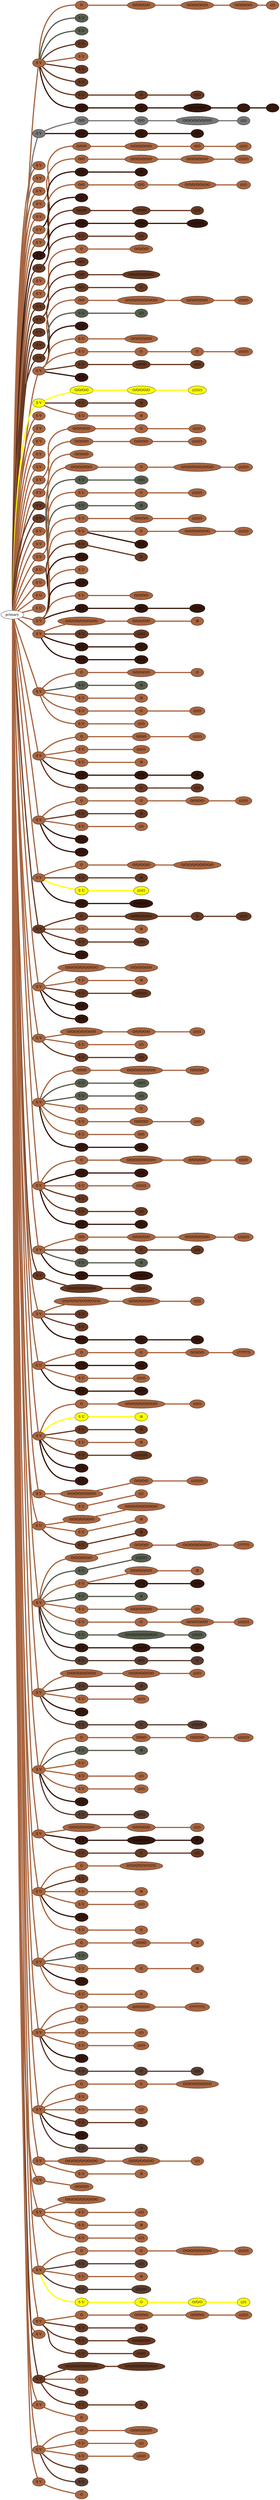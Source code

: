 graph {
 graph [rankdir=LR]
"primary" -- "1" [penwidth=5,color="#A86540"]
"1" [label="S V", style=filled, fillcolor="#A86540"]
"1" -- "1:0" [penwidth=5,color="#A86540"]
"1:0" [label="O", style=filled, fillcolor="#A86540"]
"1:0" -- "1:1" [penwidth=5,color="#A86540"]
"1:1" [label="O/O/O/O/O", style=filled, fillcolor="#A86540"]
"1:1" -- "1:2" [penwidth=5,color="#A86540"]
"1:2" [label="O/O/O/O/O/O", style=filled, fillcolor="#A86540"]
"1:2" -- "1:3" [penwidth=5,color="#A86540"]
"1:3" [label="O/O/O/O/O", style=filled, fillcolor="#A86540"]
"1:3" -- "1:4" [penwidth=5,color="#A86540"]
"1:4" [label="(//)", style=filled, fillcolor="#A86540"]
"1" -- "1s1" [penwidth=5,color="#575E4E"]
"1s1" [label="S U", style=filled, fillcolor="#575E4E"]
"1" -- "1s2" [penwidth=5,color="#575E4E"]
"1s2" [label="S U", style=filled, fillcolor="#575E4E"]
"1" -- "1s3" [penwidth=5,color="#673923"]
"1s3" [label="S U", style=filled, fillcolor="#673923"]
"1" -- "1s4" [penwidth=5,color="#A86540"]
"1s4" [label="S U", style=filled, fillcolor="#A86540"]
"1" -- "1s5" [penwidth=5,color="#673923"]
"1s5" [label="S U", style=filled, fillcolor="#673923"]
"1" -- "1s6" [penwidth=5,color="#673923"]
"1s6" [label="S U", style=filled, fillcolor="#673923"]
"1" -- "1s7" [penwidth=5,color="#673923"]
"1s7" [label="S U", style=filled, fillcolor="#673923"]
"1s7" -- "1s7:0" [penwidth=5,color="#673923"]
"1s7:0" [label="O", style=filled, fillcolor="#673923"]
"1s7:0" -- "1s7:1" [penwidth=5,color="#673923"]
"1s7:1" [label="(////)", style=filled, fillcolor="#673923"]
"1" -- "1s8" [penwidth=5,color="#35170C"]
"1s8" [label="S U", style=filled, fillcolor="#35170C"]
"1s8" -- "1s8:0" [penwidth=5,color="#35170C"]
"1s8:0" [label="O", style=filled, fillcolor="#35170C"]
"1s8:0" -- "1s8:1" [penwidth=5,color="#35170C"]
"1s8:1" [label="O/O/O/O/O", style=filled, fillcolor="#35170C"]
"1s8:1" -- "1s8:2" [penwidth=5,color="#35170C"]
"1s8:2" [label="", style=filled, fillcolor="#35170C"]
"1s8:2" -- "1s8:3" [penwidth=5,color="#35170C"]
"1s8:3" [label="", style=filled, fillcolor="#35170C"]
"primary" -- "2" [penwidth=5,color="#777777"]
"2" [label="S V", style=filled, fillcolor="#777777"]
"2" -- "2:0" [penwidth=5,color="#777777"]
"2:0" [label="O/O", style=filled, fillcolor="#777777"]
"2:0" -- "2:1" [penwidth=5,color="#777777"]
"2:1" [label="O/O", style=filled, fillcolor="#777777"]
"2:1" -- "2:2" [penwidth=5,color="#777777"]
"2:2" [label="O/O/O/O/O/O/O/O", style=filled, fillcolor="#777777"]
"2:2" -- "2:3" [penwidth=5,color="#777777"]
"2:3" [label="(///)", style=filled, fillcolor="#777777"]
"2" -- "2s1" [penwidth=5,color="#35170C"]
"2s1" [label="S U", style=filled, fillcolor="#35170C"]
"2s1" -- "2s1:0" [penwidth=5,color="#35170C"]
"2s1:0" [label="O", style=filled, fillcolor="#35170C"]
"2s1:0" -- "2s1:1" [penwidth=5,color="#35170C"]
"2s1:1" [label="(//)", style=filled, fillcolor="#35170C"]
"primary" -- "3" [penwidth=5,color="#A86540"]
"3" [label="S V", style=filled, fillcolor="#A86540"]
"primary" -- "4" [penwidth=5,color="#A86540"]
"4" [label="S V", style=filled, fillcolor="#A86540"]
"primary" -- "5" [penwidth=5,color="#A86540"]
"5" [label="S V", style=filled, fillcolor="#A86540"]
"primary" -- "6" [penwidth=5,color="#A86540"]
"6" [label="S V", style=filled, fillcolor="#A86540"]
"6" -- "6:0" [penwidth=5,color="#A86540"]
"6:0" [label="O/O/O", style=filled, fillcolor="#A86540"]
"6:0" -- "6:1" [penwidth=5,color="#A86540"]
"6:1" [label="O/O/O/O/O/O", style=filled, fillcolor="#A86540"]
"6:1" -- "6:2" [penwidth=5,color="#A86540"]
"6:2" [label="O/O", style=filled, fillcolor="#A86540"]
"6:2" -- "6:3" [penwidth=5,color="#A86540"]
"6:3" [label="(/////)", style=filled, fillcolor="#A86540"]
"primary" -- "7" [penwidth=5,color="#A86540"]
"7" [label="S V", style=filled, fillcolor="#A86540"]
"primary" -- "8" [penwidth=5,color="#A86540"]
"8" [label="S V", style=filled, fillcolor="#A86540"]
"8" -- "8:0" [penwidth=5,color="#A86540"]
"8:0" [label="O/O", style=filled, fillcolor="#A86540"]
"8:0" -- "8:1" [penwidth=5,color="#A86540"]
"8:1" [label="O/O/O/O/O/O", style=filled, fillcolor="#A86540"]
"8:1" -- "8:2" [penwidth=5,color="#A86540"]
"8:2" [label="O/O/O/O/O/O", style=filled, fillcolor="#A86540"]
"8:2" -- "8:3" [penwidth=5,color="#A86540"]
"8:3" [label="(///////)", style=filled, fillcolor="#A86540"]
"8" -- "8s1" [penwidth=5,color="#35170C"]
"8s1" [label="S U", style=filled, fillcolor="#35170C"]
"8s1" -- "8s1:0" [penwidth=5,color="#35170C"]
"8s1:0" [label="O", style=filled, fillcolor="#35170C"]
"primary" -- "9" [penwidth=5,color="#A86540"]
"9" [label="S V", style=filled, fillcolor="#A86540"]
"9" -- "9:0" [penwidth=5,color="#A86540"]
"9:0" [label="O/O", style=filled, fillcolor="#A86540"]
"9:0" -- "9:1" [penwidth=5,color="#A86540"]
"9:1" [label="O/O", style=filled, fillcolor="#A86540"]
"9:1" -- "9:2" [penwidth=5,color="#A86540"]
"9:2" [label="O/O/O/O/O/O/O", style=filled, fillcolor="#A86540"]
"9:2" -- "9:3" [penwidth=5,color="#A86540"]
"9:3" [label="(////)", style=filled, fillcolor="#A86540"]
"primary" -- "10" [penwidth=5,color="#35170C"]
"10" [label="S V", style=filled, fillcolor="#35170C"]
"10" -- "10:0" [penwidth=5,color="#35170C"]
"10:0" [label="O", style=filled, fillcolor="#35170C"]
"primary" -- "11" [penwidth=5,color="#673923"]
"11" [label="S V", style=filled, fillcolor="#673923"]
"11" -- "11:0" [penwidth=5,color="#673923"]
"11:0" [label="O/O/O", style=filled, fillcolor="#673923"]
"11:0" -- "11:1" [penwidth=5,color="#673923"]
"11:1" [label="O/O/O", style=filled, fillcolor="#673923"]
"11:1" -- "11:2" [penwidth=5,color="#673923"]
"11:2" [label="(///)", style=filled, fillcolor="#673923"]
"11" -- "11s1" [penwidth=5,color="#35170C"]
"11s1" [label="S U", style=filled, fillcolor="#35170C"]
"11s1" -- "11s1:0" [penwidth=5,color="#35170C"]
"11s1:0" [label="O/O", style=filled, fillcolor="#35170C"]
"11s1:0" -- "11s1:1" [penwidth=5,color="#35170C"]
"11s1:1" [label="(/////////)", style=filled, fillcolor="#35170C"]
"11" -- "11s2" [penwidth=5,color="#673923"]
"11s2" [label="S U", style=filled, fillcolor="#673923"]
"11s2" -- "11s2:0" [penwidth=5,color="#673923"]
"11s2:0" [label="(//)", style=filled, fillcolor="#673923"]
"primary" -- "12" [penwidth=5,color="#A86540"]
"12" [label="S V", style=filled, fillcolor="#A86540"]
"primary" -- "13" [penwidth=5,color="#A86540"]
"13" [label="S V", style=filled, fillcolor="#A86540"]
"13" -- "13:0" [penwidth=5,color="#A86540"]
"13:0" [label="O", style=filled, fillcolor="#A86540"]
"13:0" -- "13:1" [penwidth=5,color="#A86540"]
"13:1" [label="O/O/O/O", style=filled, fillcolor="#A86540"]
"primary" -- "14" [penwidth=5,color="#673923"]
"14" [label="S V", style=filled, fillcolor="#673923"]
"14" -- "14:0" [penwidth=5,color="#673923"]
"14:0" [label="O/O", style=filled, fillcolor="#673923"]
"primary" -- "15" [penwidth=5,color="#673923"]
"15" [label="S V", style=filled, fillcolor="#673923"]
"15" -- "15:0" [penwidth=5,color="#673923"]
"15:0" [label="O/O", style=filled, fillcolor="#673923"]
"15:0" -- "15:1" [penwidth=5,color="#673923"]
"15:1" [label="O/O/O/O/O/O/O", style=filled, fillcolor="#673923"]
"primary" -- "16" [penwidth=5,color="#673923"]
"16" [label="S V", style=filled, fillcolor="#673923"]
"primary" -- "17" [penwidth=5,color="#673923"]
"17" [label="S V", style=filled, fillcolor="#673923"]
"primary" -- "18" [penwidth=5,color="#673923"]
"18" [label="S V", style=filled, fillcolor="#673923"]
"18" -- "18:0" [penwidth=5,color="#673923"]
"18:0" [label="O/O", style=filled, fillcolor="#673923"]
"18:0" -- "18:1" [penwidth=5,color="#673923"]
"18:1" [label="O", style=filled, fillcolor="#673923"]
"primary" -- "19" [penwidth=5,color="#A86540"]
"19" [label="S V", style=filled, fillcolor="#A86540"]
"19" -- "19:0" [penwidth=5,color="#A86540"]
"19:0" [label="O/O", style=filled, fillcolor="#A86540"]
"19:0" -- "19:1" [penwidth=5,color="#A86540"]
"19:1" [label="O/O/O/O/O/O/O/O/O", style=filled, fillcolor="#A86540"]
"19:1" -- "19:2" [penwidth=5,color="#A86540"]
"19:2" [label="O/O/O/O/O/O", style=filled, fillcolor="#A86540"]
"19:2" -- "19:3" [penwidth=5,color="#A86540"]
"19:3" [label="(///////)", style=filled, fillcolor="#A86540"]
"19" -- "19s1" [penwidth=5,color="#575E4E"]
"19s1" [label="S U", style=filled, fillcolor="#575E4E"]
"19s1" -- "19s1:0" [penwidth=5,color="#575E4E"]
"19s1:0" [label="(//)", style=filled, fillcolor="#575E4E"]
"19" -- "19s2" [penwidth=5,color="#35170C"]
"19s2" [label="S U", style=filled, fillcolor="#35170C"]
"19" -- "19s3" [penwidth=5,color="#A86540"]
"19s3" [label="S U", style=filled, fillcolor="#A86540"]
"19s3" -- "19s3:0" [penwidth=5,color="#A86540"]
"19s3:0" [label="O/O/O/O/O/O", style=filled, fillcolor="#A86540"]
"19" -- "19s4" [penwidth=5,color="#A86540"]
"19s4" [label="S U", style=filled, fillcolor="#A86540"]
"19s4" -- "19s4:0" [penwidth=5,color="#A86540"]
"19s4:0" [label="O", style=filled, fillcolor="#A86540"]
"19s4:0" -- "19s4:1" [penwidth=5,color="#A86540"]
"19s4:1" [label="O", style=filled, fillcolor="#A86540"]
"19s4:1" -- "19s4:2" [penwidth=5,color="#A86540"]
"19s4:2" [label="(///////)", style=filled, fillcolor="#A86540"]
"19" -- "19s5" [penwidth=5,color="#673923"]
"19s5" [label="S U", style=filled, fillcolor="#673923"]
"19s5" -- "19s5:0" [penwidth=5,color="#673923"]
"19s5:0" [label="O/O/O", style=filled, fillcolor="#673923"]
"19s5:0" -- "19s5:1" [penwidth=5,color="#673923"]
"19s5:1" [label="(////)", style=filled, fillcolor="#673923"]
"19" -- "19s6" [penwidth=5,color="#35170C"]
"19s6" [label="S U", style=filled, fillcolor="#35170C"]
"primary" -- "20" [penwidth=5,color=yellow]
"20" [label="S V", style=filled, fillcolor=yellow]
"20" -- "20:0" [penwidth=5,color=yellow]
"20:0" [label="O/O/O/O", style=filled, fillcolor=yellow]
"20:0" -- "20:1" [penwidth=5,color=yellow]
"20:1" [label="O/O/O/O/O", style=filled, fillcolor=yellow]
"20:1" -- "20:2" [penwidth=5,color=yellow]
"20:2" [label="(///////)", style=filled, fillcolor=yellow]
"20" -- "20s1" [penwidth=5,color="#673923"]
"20s1" [label="S U", style=filled, fillcolor="#673923"]
"20s1" -- "20s1:0" [penwidth=5,color="#673923"]
"20s1:0" [label="\\8", style=filled, fillcolor="#673923"]
"20" -- "20s2" [penwidth=5,color="#A86540"]
"20s2" [label="S U", style=filled, fillcolor="#A86540"]
"20s2" -- "20s2:0" [penwidth=5,color="#A86540"]
"20s2:0" [label="\\8", style=filled, fillcolor="#A86540"]
"primary" -- "21" [penwidth=5,color="#A86540"]
"21" [label="S V", style=filled, fillcolor="#A86540"]
"primary" -- "22" [penwidth=5,color="#A86540"]
"22" [label="S V", style=filled, fillcolor="#A86540"]
"primary" -- "23" [penwidth=5,color="#A86540"]
"23" [label="S V", style=filled, fillcolor="#A86540"]
"primary" -- "24" [penwidth=5,color="#A86540"]
"24" [label="S V", style=filled, fillcolor="#A86540"]
"primary" -- "25" [penwidth=5,color="#A86540"]
"25" [label="S V", style=filled, fillcolor="#A86540"]
"primary" -- "26" [penwidth=5,color="#A86540"]
"26" [label="S V", style=filled, fillcolor="#A86540"]
"26" -- "26:0" [penwidth=5,color="#A86540"]
"26:0" [label="O/O/O/O/O", style=filled, fillcolor="#A86540"]
"26:0" -- "26:1" [penwidth=5,color="#A86540"]
"26:1" [label="O", style=filled, fillcolor="#A86540"]
"26:1" -- "26:2" [penwidth=5,color="#A86540"]
"26:2" [label="(//////)", style=filled, fillcolor="#A86540"]
"primary" -- "27" [penwidth=5,color="#A86540"]
"27" [label="S V", style=filled, fillcolor="#A86540"]
"27" -- "27:0" [penwidth=5,color="#A86540"]
"27:0" [label="O/O/O/O", style=filled, fillcolor="#A86540"]
"27:0" -- "27:1" [penwidth=5,color="#A86540"]
"27:1" [label="O/O/O/O", style=filled, fillcolor="#A86540"]
"27:1" -- "27:2" [penwidth=5,color="#A86540"]
"27:2" [label="(///////)", style=filled, fillcolor="#A86540"]
"primary" -- "28" [penwidth=5,color="#673923"]
"28" [label="S V", style=filled, fillcolor="#673923"]
"primary" -- "29" [penwidth=5,color="#673923"]
"29" [label="S V", style=filled, fillcolor="#673923"]
"primary" -- "30" [penwidth=5,color="#A86540"]
"30" [label="S V", style=filled, fillcolor="#A86540"]
"primary" -- "31" [penwidth=5,color="#A86540"]
"31" [label="S V", style=filled, fillcolor="#A86540"]
"primary" -- "32" [penwidth=5,color="#A86540"]
"32" [label="S V", style=filled, fillcolor="#A86540"]
"32" -- "32:0" [penwidth=5,color="#A86540"]
"32:0" [label="O/O/O/O", style=filled, fillcolor="#A86540"]
"primary" -- "33" [penwidth=5,color="#A86540"]
"33" [label="S U", style=filled, fillcolor="#A86540"]
"primary" -- "34" [penwidth=5,color="#A86540"]
"34" [label="S U", style=filled, fillcolor="#A86540"]
"primary" -- "35" [penwidth=5,color="#A86540"]
"35" [label="S U", style=filled, fillcolor="#A86540"]
"primary" -- "36" [penwidth=5,color="#A86540"]
"36" [label="S U", style=filled, fillcolor="#A86540"]
"primary" -- "37" [penwidth=5,color="#A86540"]
"37" [label="S V", style=filled, fillcolor="#A86540"]
"37" -- "37:0" [penwidth=5,color="#A86540"]
"37:0" [label="O/O/O/O/O/O", style=filled, fillcolor="#A86540"]
"37:0" -- "37:1" [penwidth=5,color="#A86540"]
"37:1" [label="O", style=filled, fillcolor="#A86540"]
"37:1" -- "37:2" [penwidth=5,color="#A86540"]
"37:2" [label="O/O/O/O/O/O/O/O/O", style=filled, fillcolor="#A86540"]
"37:2" -- "37:3" [penwidth=5,color="#A86540"]
"37:3" [label="(///////)", style=filled, fillcolor="#A86540"]
"37" -- "37s1" [penwidth=5,color="#575E4E"]
"37s1" [label="S U", style=filled, fillcolor="#575E4E"]
"37s1" -- "37s1:0" [penwidth=5,color="#575E4E"]
"37s1:0" [label="(////)", style=filled, fillcolor="#575E4E"]
"37" -- "37s2" [penwidth=5,color="#A86540"]
"37s2" [label="S U", style=filled, fillcolor="#A86540"]
"37s2" -- "37s2:0" [penwidth=5,color="#A86540"]
"37s2:0" [label="O", style=filled, fillcolor="#A86540"]
"37s2:0" -- "37s2:1" [penwidth=5,color="#A86540"]
"37s2:1" [label="(///////)", style=filled, fillcolor="#A86540"]
"37" -- "37s3" [penwidth=5,color="#575E4E"]
"37s3" [label="S U", style=filled, fillcolor="#575E4E"]
"37s3" -- "37s3:0" [penwidth=5,color="#575E4E"]
"37s3:0" [label="\\8", style=filled, fillcolor="#575E4E"]
"37" -- "37s4" [penwidth=5,color="#A86540"]
"37s4" [label="S U", style=filled, fillcolor="#A86540"]
"37s4" -- "37s4:0" [penwidth=5,color="#A86540"]
"37s4:0" [label="O/O/O/O", style=filled, fillcolor="#A86540"]
"37s4:0" -- "37s4:1" [penwidth=5,color="#A86540"]
"37s4:1" [label="(///////)", style=filled, fillcolor="#A86540"]
"37" -- "37s5" [penwidth=5,color="#A86540"]
"37s5" [label="S U", style=filled, fillcolor="#A86540"]
"37s5" -- "37s5:0" [penwidth=5,color="#A86540"]
"37s5:0" [label="O", style=filled, fillcolor="#A86540"]
"37s5:0" -- "37s5:1" [penwidth=5,color="#A86540"]
"37s5:1" [label="O/O/O/O/O/O/O", style=filled, fillcolor="#A86540"]
"37s5:1" -- "37s5:2" [penwidth=5,color="#A86540"]
"37s5:2" [label="(///////)", style=filled, fillcolor="#A86540"]
"37s5" -- "37s5s1" [penwidth=5,color="#35170C"]
"37s5s1" [label="S U", style=filled, fillcolor="#35170C"]
"37" -- "37s6" [penwidth=5,color="#673923"]
"37s6" [label="S U", style=filled, fillcolor="#673923"]
"37s6" -- "37s6:0" [penwidth=5,color="#673923"]
"37s6:0" [label="O", style=filled, fillcolor="#673923"]
"37" -- "37s7" [penwidth=5,color="#35170C"]
"37s7" [label="S U", style=filled, fillcolor="#35170C"]
"37" -- "37s8" [penwidth=5,color="#A86540"]
"37s8" [label="S U", style=filled, fillcolor="#A86540"]
"37" -- "37s9" [penwidth=5,color="#35170C"]
"37s9" [label="S U", style=filled, fillcolor="#35170C"]
"37" -- "37s10" [penwidth=5,color="#A86540"]
"37s10" [label="S U", style=filled, fillcolor="#A86540"]
"37s10" -- "37s10:0" [penwidth=5,color="#A86540"]
"37s10:0" [label="O/O/O/O", style=filled, fillcolor="#A86540"]
"37" -- "37s11" [penwidth=5,color="#35170C"]
"37s11" [label="S U", style=filled, fillcolor="#35170C"]
"37s11" -- "37s11:0" [penwidth=5,color="#35170C"]
"37s11:0" [label="O/O", style=filled, fillcolor="#35170C"]
"37s11:0" -- "37s11:1" [penwidth=5,color="#35170C"]
"37s11:1" [label="(/////)", style=filled, fillcolor="#35170C"]
"primary" -- "38" [penwidth=5,color="#A86540"]
"38" [label="S V", style=filled, fillcolor="#A86540"]
"38" -- "38:0" [penwidth=5,color="#A86540"]
"38:0" [label="O/O/O/O/O/O/O/O/O", style=filled, fillcolor="#A86540"]
"38:0" -- "38:1" [penwidth=5,color="#A86540"]
"38:1" [label="O/O/O/O/O", style=filled, fillcolor="#A86540"]
"38:1" -- "38:2" [penwidth=5,color="#A86540"]
"38:2" [label="\\8", style=filled, fillcolor="#A86540"]
"38" -- "38s1" [penwidth=5,color="#673923"]
"38s1" [label="S U", style=filled, fillcolor="#673923"]
"38s1" -- "38s1:0" [penwidth=5,color="#673923"]
"38s1:0" [label="(/////)", style=filled, fillcolor="#673923"]
"38" -- "38s2" [penwidth=5,color="#35170C"]
"38s2" [label="S U", style=filled, fillcolor="#35170C"]
"38s2" -- "38s2:0" [penwidth=5,color="#35170C"]
"38s2:0" [label="O", style=filled, fillcolor="#35170C"]
"38" -- "38s3" [penwidth=5,color="#35170C"]
"38s3" [label="S U", style=filled, fillcolor="#35170C"]
"38s3" -- "38s3:0" [penwidth=5,color="#35170C"]
"38s3:0" [label="O/O", style=filled, fillcolor="#35170C"]
"primary" -- "39" [penwidth=5,color="#A86540"]
"39" [label="S V", style=filled, fillcolor="#A86540"]
"39" -- "39:0" [penwidth=5,color="#A86540"]
"39:0" [label="O", style=filled, fillcolor="#A86540"]
"39:0" -- "39:1" [penwidth=5,color="#A86540"]
"39:1" [label="O/O/O/O/O", style=filled, fillcolor="#A86540"]
"39:1" -- "39:2" [penwidth=5,color="#A86540"]
"39:2" [label="O", style=filled, fillcolor="#A86540"]
"39" -- "39s1" [penwidth=5,color="#575E4E"]
"39s1" [label="S U", style=filled, fillcolor="#575E4E"]
"39s1" -- "39s1:0" [penwidth=5,color="#575E4E"]
"39s1:0" [label="\\8", style=filled, fillcolor="#575E4E"]
"39" -- "39s2" [penwidth=5,color="#A86540"]
"39s2" [label="S U", style=filled, fillcolor="#A86540"]
"39s2" -- "39s2:0" [penwidth=5,color="#A86540"]
"39s2:0" [label="\\8", style=filled, fillcolor="#A86540"]
"39" -- "39s3" [penwidth=5,color="#A86540"]
"39s3" [label="S U", style=filled, fillcolor="#A86540"]
"39s3" -- "39s3:0" [penwidth=5,color="#A86540"]
"39s3:0" [label="O", style=filled, fillcolor="#A86540"]
"39s3:0" -- "39s3:1" [penwidth=5,color="#A86540"]
"39s3:1" [label="(/////)", style=filled, fillcolor="#A86540"]
"39" -- "39s4" [penwidth=5,color="#A86540"]
"39s4" [label="S U", style=filled, fillcolor="#A86540"]
"39s4" -- "39s4:0" [penwidth=5,color="#A86540"]
"39s4:0" [label="(////)", style=filled, fillcolor="#A86540"]
"primary" -- "40" [penwidth=5,color="#A86540"]
"40" [label="S V", style=filled, fillcolor="#A86540"]
"40" -- "40:0" [penwidth=5,color="#A86540"]
"40:0" [label="O", style=filled, fillcolor="#A86540"]
"40:0" -- "40:1" [penwidth=5,color="#A86540"]
"40:1" [label="O/O/O", style=filled, fillcolor="#A86540"]
"40:1" -- "40:2" [penwidth=5,color="#A86540"]
"40:2" [label="(//////)", style=filled, fillcolor="#A86540"]
"40" -- "40s1" [penwidth=5,color="#A86540"]
"40s1" [label="S U", style=filled, fillcolor="#A86540"]
"40s1" -- "40s1:0" [penwidth=5,color="#A86540"]
"40s1:0" [label="(//////)", style=filled, fillcolor="#A86540"]
"40" -- "40s2" [penwidth=5,color="#A86540"]
"40s2" [label="S U", style=filled, fillcolor="#A86540"]
"40s2" -- "40s2:0" [penwidth=5,color="#A86540"]
"40s2:0" [label="\\8", style=filled, fillcolor="#A86540"]
"40" -- "40s3" [penwidth=5,color="#35170C"]
"40s3" [label="S U", style=filled, fillcolor="#35170C"]
"40s3" -- "40s3:0" [penwidth=5,color="#35170C"]
"40s3:0" [label="O/O", style=filled, fillcolor="#35170C"]
"40s3:0" -- "40s3:1" [penwidth=5,color="#35170C"]
"40s3:1" [label="\\8", style=filled, fillcolor="#35170C"]
"40" -- "40s4" [penwidth=5,color="#673923"]
"40s4" [label="S U", style=filled, fillcolor="#673923"]
"40s4" -- "40s4:0" [penwidth=5,color="#673923"]
"40s4:0" [label="O", style=filled, fillcolor="#673923"]
"40s4:0" -- "40s4:1" [penwidth=5,color="#673923"]
"40s4:1" [label="(///)", style=filled, fillcolor="#673923"]
"primary" -- "41" [penwidth=5,color="#A86540"]
"41" [label="S V", style=filled, fillcolor="#A86540"]
"41" -- "41:0" [penwidth=5,color="#A86540"]
"41:0" [label="O", style=filled, fillcolor="#A86540"]
"41:0" -- "41:1" [penwidth=5,color="#A86540"]
"41:1" [label="O", style=filled, fillcolor="#A86540"]
"41:1" -- "41:2" [penwidth=5,color="#A86540"]
"41:2" [label="O/O/O/O", style=filled, fillcolor="#A86540"]
"41:2" -- "41:3" [penwidth=5,color="#A86540"]
"41:3" [label="(//////)", style=filled, fillcolor="#A86540"]
"41" -- "41s1" [penwidth=5,color="#673923"]
"41s1" [label="S U", style=filled, fillcolor="#673923"]
"41s1" -- "41s1:0" [penwidth=5,color="#673923"]
"41s1:0" [label="\\8", style=filled, fillcolor="#673923"]
"41" -- "41s2" [penwidth=5,color="#A86540"]
"41s2" [label="S U", style=filled, fillcolor="#A86540"]
"41s2" -- "41s2:0" [penwidth=5,color="#A86540"]
"41s2:0" [label="(//)", style=filled, fillcolor="#A86540"]
"41" -- "41s3" [penwidth=5,color="#35170C"]
"41s3" [label="S U", style=filled, fillcolor="#35170C"]
"41" -- "41s4" [penwidth=5,color="#35170C"]
"41s4" [label="S U", style=filled, fillcolor="#35170C"]
"primary" -- "42" [penwidth=5,color="#A86540"]
"42" [label="S V", style=filled, fillcolor="#A86540"]
"42" -- "42:0" [penwidth=5,color="#A86540"]
"42:0" [label="O", style=filled, fillcolor="#A86540"]
"42:0" -- "42:1" [penwidth=5,color="#A86540"]
"42:1" [label="O/O/O/O/O", style=filled, fillcolor="#A86540"]
"42:1" -- "42:2" [penwidth=5,color="#A86540"]
"42:2" [label="O/O/O/O/O/O/O/O/O", style=filled, fillcolor="#A86540"]
"42" -- "42s1" [penwidth=5,color="#673923"]
"42s1" [label="S U", style=filled, fillcolor="#673923"]
"42s1" -- "42s1:0" [penwidth=5,color="#673923"]
"42s1:0" [label="\\8", style=filled, fillcolor="#673923"]
"42" -- "42s2" [penwidth=5,color=yellow]
"42s2" [label="S U", style=filled, fillcolor=yellow]
"42s2" -- "42s2:0" [penwidth=5,color=yellow]
"42s2:0" [label="(/////)", style=filled, fillcolor=yellow]
"42" -- "42s3" [penwidth=5,color="#35170C"]
"42s3" [label="S U", style=filled, fillcolor="#35170C"]
"42s3" -- "42s3:0" [penwidth=5,color="#35170C"]
"42s3:0" [label="O/O/O/O", style=filled, fillcolor="#35170C"]
"primary" -- "43" [penwidth=5,color="#673923"]
"43" [label="S V", style=filled, fillcolor="#673923"]
"43" -- "43:0" [penwidth=5,color="#673923"]
"43:0" [label="O", style=filled, fillcolor="#673923"]
"43:0" -- "43:1" [penwidth=5,color="#673923"]
"43:1" [label="O/O/O/O/O/O", style=filled, fillcolor="#673923"]
"43:1" -- "43:2" [penwidth=5,color="#673923"]
"43:2" [label="O", style=filled, fillcolor="#673923"]
"43:2" -- "43:3" [penwidth=5,color="#673923"]
"43:3" [label="(/////)", style=filled, fillcolor="#673923"]
"43" -- "43s1" [penwidth=5,color="#A86540"]
"43s1" [label="S U", style=filled, fillcolor="#A86540"]
"43s1" -- "43s1:0" [penwidth=5,color="#A86540"]
"43s1:0" [label="\\8", style=filled, fillcolor="#A86540"]
"43" -- "43s2" [penwidth=5,color="#673923"]
"43s2" [label="S U", style=filled, fillcolor="#673923"]
"43s2" -- "43s2:0" [penwidth=5,color="#673923"]
"43s2:0" [label="(/////)", style=filled, fillcolor="#673923"]
"43" -- "43s3" [penwidth=5,color="#35170C"]
"43s3" [label="S U", style=filled, fillcolor="#35170C"]
"primary" -- "44" [penwidth=5,color="#A86540"]
"44" [label="S V", style=filled, fillcolor="#A86540"]
"44" -- "44:0" [penwidth=5,color="#A86540"]
"44:0" [label="O/O/O/O/O/O/O/O/O", style=filled, fillcolor="#A86540"]
"44:0" -- "44:1" [penwidth=5,color="#A86540"]
"44:1" [label="O/O/O/O/O/O", style=filled, fillcolor="#A86540"]
"44" -- "44s1" [penwidth=5,color="#A86540"]
"44s1" [label="S U", style=filled, fillcolor="#A86540"]
"44s1" -- "44s1:0" [penwidth=5,color="#A86540"]
"44s1:0" [label="\\8", style=filled, fillcolor="#A86540"]
"44" -- "44s2" [penwidth=5,color="#673923"]
"44s2" [label="S U", style=filled, fillcolor="#673923"]
"44s2" -- "44s2:0" [penwidth=5,color="#673923"]
"44s2:0" [label="(////////)", style=filled, fillcolor="#673923"]
"44" -- "44s3" [penwidth=5,color="#35170C"]
"44s3" [label="S U", style=filled, fillcolor="#35170C"]
"44" -- "44s4" [penwidth=5,color="#35170C"]
"44s4" [label="S U", style=filled, fillcolor="#35170C"]
"primary" -- "45" [penwidth=5,color="#A86540"]
"45" [label="S V", style=filled, fillcolor="#A86540"]
"45" -- "45:0" [penwidth=5,color="#A86540"]
"45:0" [label="O/O/O/O/O/O/O/O", style=filled, fillcolor="#A86540"]
"45:0" -- "45:1" [penwidth=5,color="#A86540"]
"45:1" [label="O/O/O/O/O", style=filled, fillcolor="#A86540"]
"45:1" -- "45:2" [penwidth=5,color="#A86540"]
"45:2" [label="(/////)", style=filled, fillcolor="#A86540"]
"45" -- "45s1" [penwidth=5,color="#A86540"]
"45s1" [label="S U", style=filled, fillcolor="#A86540"]
"45s1" -- "45s1:0" [penwidth=5,color="#A86540"]
"45s1:0" [label="(//)", style=filled, fillcolor="#A86540"]
"45" -- "45s2" [penwidth=5,color="#673923"]
"45s2" [label="S U", style=filled, fillcolor="#673923"]
"45s2" -- "45s2:0" [penwidth=5,color="#673923"]
"45s2:0" [label="(//)", style=filled, fillcolor="#673923"]
"primary" -- "46" [penwidth=5,color="#A86540"]
"46" [label="S V", style=filled, fillcolor="#A86540"]
"46" -- "46:0" [penwidth=5,color="#A86540"]
"46:0" [label="O/O/O", style=filled, fillcolor="#A86540"]
"46:0" -- "46:1" [penwidth=5,color="#A86540"]
"46:1" [label="O/O/O/O/O/O/O/O", style=filled, fillcolor="#A86540"]
"46:1" -- "46:2" [penwidth=5,color="#A86540"]
"46:2" [label="O/O/O/O", style=filled, fillcolor="#A86540"]
"46" -- "46s1" [penwidth=5,color="#575E4E"]
"46s1" [label="S U", style=filled, fillcolor="#575E4E"]
"46s1" -- "46s1:0" [penwidth=5,color="#575E4E"]
"46s1:0" [label="(/////)", style=filled, fillcolor="#575E4E"]
"46" -- "46s2" [penwidth=5,color="#575E4E"]
"46s2" [label="S U", style=filled, fillcolor="#575E4E"]
"46s2" -- "46s2:0" [penwidth=5,color="#575E4E"]
"46s2:0" [label="(//)", style=filled, fillcolor="#575E4E"]
"46" -- "46s3" [penwidth=5,color="#A86540"]
"46s3" [label="S U", style=filled, fillcolor="#A86540"]
"46s3" -- "46s3:0" [penwidth=5,color="#A86540"]
"46s3:0" [label="O", style=filled, fillcolor="#A86540"]
"46" -- "46s4" [penwidth=5,color="#A86540"]
"46s4" [label="S U", style=filled, fillcolor="#A86540"]
"46s4" -- "46s4:0" [penwidth=5,color="#A86540"]
"46s4:0" [label="O/O/O/O", style=filled, fillcolor="#A86540"]
"46s4:0" -- "46s4:1" [penwidth=5,color="#A86540"]
"46s4:1" [label="(////)", style=filled, fillcolor="#A86540"]
"46" -- "46s5" [penwidth=5,color="#A86540"]
"46s5" [label="S U", style=filled, fillcolor="#A86540"]
"46s5" -- "46s5:0" [penwidth=5,color="#A86540"]
"46s5:0" [label="O/O", style=filled, fillcolor="#A86540"]
"46" -- "46s6" [penwidth=5,color="#35170C"]
"46s6" [label="S U", style=filled, fillcolor="#35170C"]
"46s6" -- "46s6:0" [penwidth=5,color="#35170C"]
"46s6:0" [label="O/O", style=filled, fillcolor="#35170C"]
"primary" -- "47" [penwidth=5,color="#A86540"]
"47" [label="S V", style=filled, fillcolor="#A86540"]
"47" -- "47:0" [penwidth=5,color="#A86540"]
"47:0" [label="O", style=filled, fillcolor="#A86540"]
"47:0" -- "47:1" [penwidth=5,color="#A86540"]
"47:1" [label="O/O/O/O/O/O/O/O", style=filled, fillcolor="#A86540"]
"47:1" -- "47:2" [penwidth=5,color="#A86540"]
"47:2" [label="O/O/O/O/O", style=filled, fillcolor="#A86540"]
"47:2" -- "47:3" [penwidth=5,color="#A86540"]
"47:3" [label="(//////)", style=filled, fillcolor="#A86540"]
"47" -- "47s1" [penwidth=5,color="#35170C"]
"47s1" [label="S U", style=filled, fillcolor="#35170C"]
"47s1" -- "47s1:0" [penwidth=5,color="#35170C"]
"47s1:0" [label="O/O", style=filled, fillcolor="#35170C"]
"47" -- "47s2" [penwidth=5,color="#A86540"]
"47s2" [label="S U", style=filled, fillcolor="#A86540"]
"47s2" -- "47s2:0" [penwidth=5,color="#A86540"]
"47s2:0" [label="(///////)", style=filled, fillcolor="#A86540"]
"47" -- "47s3" [penwidth=5,color="#673923"]
"47s3" [label="S U", style=filled, fillcolor="#673923"]
"47" -- "47s4" [penwidth=5,color="#673923"]
"47s4" [label="S U", style=filled, fillcolor="#673923"]
"47s4" -- "47s4:0" [penwidth=5,color="#673923"]
"47s4:0" [label="(//)", style=filled, fillcolor="#673923"]
"47" -- "47s5" [penwidth=5,color="#35170C"]
"47s5" [label="S U", style=filled, fillcolor="#35170C"]
"47s5" -- "47s5:0" [penwidth=5,color="#35170C"]
"47s5:0" [label="O", style=filled, fillcolor="#35170C"]
"primary" -- "48" [penwidth=5,color="#A86540"]
"48" [label="S V", style=filled, fillcolor="#A86540"]
"48" -- "48:0" [penwidth=5,color="#A86540"]
"48:0" [label="O/O", style=filled, fillcolor="#A86540"]
"48:0" -- "48:1" [penwidth=5,color="#A86540"]
"48:1" [label="O/O/O/O/O", style=filled, fillcolor="#A86540"]
"48:1" -- "48:2" [penwidth=5,color="#A86540"]
"48:2" [label="O/O/O/O/O/O/O", style=filled, fillcolor="#A86540"]
"48:2" -- "48:3" [penwidth=5,color="#A86540"]
"48:3" [label="(////////)", style=filled, fillcolor="#A86540"]
"48" -- "48s1" [penwidth=5,color="#673923"]
"48s1" [label="S U", style=filled, fillcolor="#673923"]
"48s1" -- "48s1:0" [penwidth=5,color="#673923"]
"48s1:0" [label="O", style=filled, fillcolor="#673923"]
"48s1:0" -- "48s1:1" [penwidth=5,color="#673923"]
"48s1:1" [label="(///)", style=filled, fillcolor="#673923"]
"48" -- "48s2" [penwidth=5,color="#575E4E"]
"48s2" [label="S U", style=filled, fillcolor="#575E4E"]
"48s2" -- "48s2:0" [penwidth=5,color="#575E4E"]
"48s2:0" [label="\\8", style=filled, fillcolor="#575E4E"]
"48" -- "48s3" [penwidth=5,color="#35170C"]
"48s3" [label="S U", style=filled, fillcolor="#35170C"]
"48s3" -- "48s3:0" [penwidth=5,color="#35170C"]
"48s3:0" [label="O/O/O/O", style=filled, fillcolor="#35170C"]
"primary" -- "49" [penwidth=5,color="#673923"]
"49" [label="S V", style=filled, fillcolor="#673923"]
"49" -- "49:0" [penwidth=5,color="#673923"]
"49:0" [label="O/O/O/O/O/O/O/O", style=filled, fillcolor="#673923"]
"49:0" -- "49:1" [penwidth=5,color="#673923"]
"49:1" [label="(/////////)", style=filled, fillcolor="#673923"]
"primary" -- "50" [penwidth=5,color="#A86540"]
"50" [label="S V", style=filled, fillcolor="#A86540"]
"50" -- "50:0" [penwidth=5,color="#A86540"]
"50:0" [label="O?O?O?O?O?O?O?O?O", style=filled, fillcolor="#A86540"]
"50:0" -- "50:1" [penwidth=5,color="#A86540"]
"50:1" [label="O/O/O/O/O/O/O", style=filled, fillcolor="#A86540"]
"50:1" -- "50:2" [penwidth=5,color="#A86540"]
"50:2" [label="(////)", style=filled, fillcolor="#A86540"]
"50" -- "50s1" [penwidth=5,color="#673923"]
"50s1" [label="S U", style=filled, fillcolor="#673923"]
"50" -- "50s2" [penwidth=5,color="#673923"]
"50s2" [label="S U", style=filled, fillcolor="#673923"]
"50" -- "50s3" [penwidth=5,color="#35170C"]
"50s3" [label="S U", style=filled, fillcolor="#35170C"]
"50s3" -- "50s3:0" [penwidth=5,color="#35170C"]
"50s3:0" [label="O", style=filled, fillcolor="#35170C"]
"50s3:0" -- "50s3:1" [penwidth=5,color="#35170C"]
"50s3:1" [label="(///)", style=filled, fillcolor="#35170C"]
"primary" -- "51" [penwidth=5,color="#A86540"]
"51" [label="S U", style=filled, fillcolor="#A86540"]
"51" -- "51:0" [penwidth=5,color="#A86540"]
"51:0" [label="O", style=filled, fillcolor="#A86540"]
"51:0" -- "51:1" [penwidth=5,color="#A86540"]
"51:1" [label="O", style=filled, fillcolor="#A86540"]
"51:1" -- "51:2" [penwidth=5,color="#A86540"]
"51:2" [label="O/O/O/O", style=filled, fillcolor="#A86540"]
"51:2" -- "51:3" [penwidth=5,color="#A86540"]
"51:3" [label="(??????)", style=filled, fillcolor="#A86540"]
"51" -- "51s1" [penwidth=5,color="#35170C"]
"51s1" [label="S U", style=filled, fillcolor="#35170C"]
"51s1" -- "51s1:0" [penwidth=5,color="#35170C"]
"51s1:0" [label="(///)", style=filled, fillcolor="#35170C"]
"51" -- "51s2" [penwidth=5,color="#A86540"]
"51s2" [label="S U", style=filled, fillcolor="#A86540"]
"51s2" -- "51s2:0" [penwidth=5,color="#A86540"]
"51s2:0" [label="(//////)", style=filled, fillcolor="#A86540"]
"51" -- "51s3" [penwidth=5,color="#35170C"]
"51s3" [label="S U", style=filled, fillcolor="#35170C"]
"51s3" -- "51s3:0" [penwidth=5,color="#35170C"]
"51s3:0" [label="O/O", style=filled, fillcolor="#35170C"]
"primary" -- "52" [penwidth=5,color="#A86540"]
"52" [label="S V", style=filled, fillcolor="#A86540"]
"52" -- "52:0" [penwidth=5,color="#A86540"]
"52:0" [label="O", style=filled, fillcolor="#A86540"]
"52:0" -- "52:1" [penwidth=5,color="#A86540"]
"52:1" [label="O/O/O/O/O/O/O/O/O", style=filled, fillcolor="#A86540"]
"52:1" -- "52:2" [penwidth=5,color="#A86540"]
"52:2" [label="(/////)", style=filled, fillcolor="#A86540"]
"52" -- "52s1" [penwidth=5,color=yellow]
"52s1" [label="S U", style=filled, fillcolor=yellow]
"52s1" -- "52s1:0" [penwidth=5,color=yellow]
"52s1:0" [label="\\8", style=filled, fillcolor=yellow]
"52" -- "52s2" [penwidth=5,color="#673923"]
"52s2" [label="S U", style=filled, fillcolor="#673923"]
"52s2" -- "52s2:0" [penwidth=5,color="#673923"]
"52s2:0" [label="\\8", style=filled, fillcolor="#673923"]
"52" -- "52s3" [penwidth=5,color="#A86540"]
"52s3" [label="S U", style=filled, fillcolor="#A86540"]
"52s3" -- "52s3:0" [penwidth=5,color="#A86540"]
"52s3:0" [label="\\8", style=filled, fillcolor="#A86540"]
"52" -- "52s4" [penwidth=5,color="#673923"]
"52s4" [label="S U", style=filled, fillcolor="#673923"]
"52s4" -- "52s4:0" [penwidth=5,color="#673923"]
"52s4:0" [label="(/////////)", style=filled, fillcolor="#673923"]
"52" -- "52s5" [penwidth=5,color="#35170C"]
"52s5" [label="S U", style=filled, fillcolor="#35170C"]
"52" -- "52s6" [penwidth=5,color="#35170C"]
"52s6" [label="S U", style=filled, fillcolor="#35170C"]
"primary" -- "53" [penwidth=5,color="#A86540"]
"53" [label="S V", style=filled, fillcolor="#A86540"]
"53" -- "53:0" [penwidth=5,color="#A86540"]
"53:0" [label="O/O/O/O/O/O/O/O", style=filled, fillcolor="#A86540"]
"53:0" -- "53:1" [penwidth=5,color="#A86540"]
"53:1" [label="O/O/O/O", style=filled, fillcolor="#A86540"]
"53:1" -- "53:2" [penwidth=5,color="#A86540"]
"53:2" [label="(/////////)", style=filled, fillcolor="#A86540"]
"53" -- "53s1" [penwidth=5,color="#A86540"]
"53s1" [label="S U", style=filled, fillcolor="#A86540"]
"53s1" -- "53s1:0" [penwidth=5,color="#A86540"]
"53s1:0" [label="(//)", style=filled, fillcolor="#A86540"]
"primary" -- "54" [penwidth=5,color="#A86540"]
"54" [label="S U", style=filled, fillcolor="#A86540"]
"54" -- "54:0" [penwidth=5,color="#A86540"]
"54:0" [label="O/O/O/O/O/O/O", style=filled, fillcolor="#A86540"]
"54:0" -- "54:1" [penwidth=5,color="#A86540"]
"54:1" [label="O/O/O/O/O/O/O/O/O", style=filled, fillcolor="#A86540"]
"54" -- "54s1" [penwidth=5,color="#A86540"]
"54s1" [label="S U", style=filled, fillcolor="#A86540"]
"54s1" -- "54s1:0" [penwidth=5,color="#A86540"]
"54s1:0" [label="\\8", style=filled, fillcolor="#A86540"]
"54" -- "54s2" [penwidth=5,color="#673923"]
"54s2" [label="S U", style=filled, fillcolor="#673923"]
"54s2" -- "54s2:0" [penwidth=5,color="#673923"]
"54s2:0" [label="\\8", style=filled, fillcolor="#673923"]
"primary" -- "55" [penwidth=5,color="#A86540"]
"55" [label="S V", style=filled, fillcolor="#A86540"]
"55" -- "55:0" [penwidth=5,color="#A86540"]
"55:0" [label="O/O/O/O/O/O", style=filled, fillcolor="#A86540"]
"55:0" -- "55:1" [penwidth=5,color="#A86540"]
"55:1" [label="O/O/O/O", style=filled, fillcolor="#A86540"]
"55:1" -- "55:2" [penwidth=5,color="#A86540"]
"55:2" [label="O/O/O/O/O/O/O/O", style=filled, fillcolor="#A86540"]
"55:2" -- "55:3" [penwidth=5,color="#A86540"]
"55:3" [label="(?????)", style=filled, fillcolor="#A86540"]
"55" -- "55s1" [penwidth=5,color="#575E4E"]
"55s1" [label="S U", style=filled, fillcolor="#575E4E"]
"55s1" -- "55s1:0" [penwidth=5,color="#575E4E"]
"55s1:0" [label="(////////)", style=filled, fillcolor="#575E4E"]
"55" -- "55s2" [penwidth=5,color="#A86540"]
"55s2" [label="S U", style=filled, fillcolor="#A86540"]
"55s2" -- "55s2:0" [penwidth=5,color="#A86540"]
"55s2:0" [label="O/O/O/O/O/O", style=filled, fillcolor="#A86540"]
"55s2:0" -- "55s2:1" [penwidth=5,color="#A86540"]
"55s2:1" [label="\\8", style=filled, fillcolor="#A86540"]
"55s2" -- "55s2s1" [penwidth=5,color="#35170C"]
"55s2s1" [label="S U", style=filled, fillcolor="#35170C"]
"55s2s1" -- "55s2s1:0" [penwidth=5,color="#35170C"]
"55s2s1:0" [label="(////)", style=filled, fillcolor="#35170C"]
"55" -- "55s3" [penwidth=5,color="#575E4E"]
"55s3" [label="S U", style=filled, fillcolor="#575E4E"]
"55s3" -- "55s3:0" [penwidth=5,color="#575E4E"]
"55s3:0" [label="\\8", style=filled, fillcolor="#575E4E"]
"55" -- "55s4" [penwidth=5,color="#A86540"]
"55s4" [label="S U", style=filled, fillcolor="#A86540"]
"55s4" -- "55s4:0" [penwidth=5,color="#A86540"]
"55s4:0" [label="O/O/O/O/O/O", style=filled, fillcolor="#A86540"]
"55s4:0" -- "55s4:1" [penwidth=5,color="#A86540"]
"55s4:1" [label="(//)", style=filled, fillcolor="#A86540"]
"55" -- "55s5" [penwidth=5,color="#A86540"]
"55s5" [label="S U", style=filled, fillcolor="#A86540"]
"55s5" -- "55s5:0" [penwidth=5,color="#A86540"]
"55s5:0" [label="O", style=filled, fillcolor="#A86540"]
"55s5:0" -- "55s5:1" [penwidth=5,color="#A86540"]
"55s5:1" [label="O/O/O/O/O/O", style=filled, fillcolor="#A86540"]
"55s5:1" -- "55s5:2" [penwidth=5,color="#A86540"]
"55s5:2" [label="(////////)", style=filled, fillcolor="#A86540"]
"55" -- "55s6" [penwidth=5,color="#575E4E"]
"55s6" [label="S U", style=filled, fillcolor="#575E4E"]
"55s6" -- "55s6:0" [penwidth=5,color="#575E4E"]
"55s6:0" [label="O/O/O/O/O/O/O/O/O", style=filled, fillcolor="#575E4E"]
"55s6:0" -- "55s6:1" [penwidth=5,color="#575E4E"]
"55s6:1" [label="(///////)", style=filled, fillcolor="#575E4E"]
"55" -- "55s7" [penwidth=5,color="#35170C"]
"55s7" [label="S U", style=filled, fillcolor="#35170C"]
"55s7" -- "55s7:0" [penwidth=5,color="#35170C"]
"55s7:0" [label="O/O/O", style=filled, fillcolor="#35170C"]
"55s7:0" -- "55s7:1" [penwidth=5,color="#35170C"]
"55s7:1" [label="O/O", style=filled, fillcolor="#35170C"]
"55" -- "55s8" [penwidth=5,color="#5A3D30"]
"55s8" [label="S U", style=filled, fillcolor="#5A3D30"]
"55s8" -- "55s8:0" [penwidth=5,color="#5A3D30"]
"55s8:0" [label="O/O", style=filled, fillcolor="#5A3D30"]
"55s8:0" -- "55s8:1" [penwidth=5,color="#5A3D30"]
"55s8:1" [label="O", style=filled, fillcolor="#5A3D30"]
"primary" -- "56" [penwidth=5,color="#A86540"]
"56" [label="S V", style=filled, fillcolor="#A86540"]
"56" -- "56:0" [penwidth=5,color="#A86540"]
"56:0" [label="O/O/O/O/O/O/O/O", style=filled, fillcolor="#A86540"]
"56:0" -- "56:1" [penwidth=5,color="#A86540"]
"56:1" [label="O/O/O/O/O/O/O", style=filled, fillcolor="#A86540"]
"56:1" -- "56:2" [penwidth=5,color="#A86540"]
"56:2" [label="(/////)", style=filled, fillcolor="#A86540"]
"56" -- "56s1" [penwidth=5,color="#5A3D30"]
"56s1" [label="S U", style=filled, fillcolor="#5A3D30"]
"56s1" -- "56s1:0" [penwidth=5,color="#5A3D30"]
"56s1:0" [label="\\8", style=filled, fillcolor="#5A3D30"]
"56" -- "56s2" [penwidth=5,color="#A86540"]
"56s2" [label="S U", style=filled, fillcolor="#A86540"]
"56s2" -- "56s2:0" [penwidth=5,color="#A86540"]
"56s2:0" [label="(/////)", style=filled, fillcolor="#A86540"]
"56" -- "56s3" [penwidth=5,color="#35170C"]
"56s3" [label="S U", style=filled, fillcolor="#35170C"]
"56" -- "56s4" [penwidth=5,color="#5A3D30"]
"56s4" [label="S U", style=filled, fillcolor="#5A3D30"]
"56s4" -- "56s4:0" [penwidth=5,color="#5A3D30"]
"56s4:0" [label="O", style=filled, fillcolor="#5A3D30"]
"56s4:0" -- "56s4:1" [penwidth=5,color="#5A3D30"]
"56s4:1" [label="(////////)", style=filled, fillcolor="#5A3D30"]
"primary" -- "57" [penwidth=5,color="#A86540"]
"57" [label="S V", style=filled, fillcolor="#A86540"]
"57" -- "57:0" [penwidth=5,color="#A86540"]
"57:0" [label="O", style=filled, fillcolor="#A86540"]
"57:0" -- "57:1" [penwidth=5,color="#A86540"]
"57:1" [label="O/O/O", style=filled, fillcolor="#A86540"]
"57:1" -- "57:2" [penwidth=5,color="#A86540"]
"57:2" [label="O/O/O/O", style=filled, fillcolor="#A86540"]
"57:2" -- "57:3" [penwidth=5,color="#A86540"]
"57:3" [label="(////////)", style=filled, fillcolor="#A86540"]
"57" -- "57s1" [penwidth=5,color="#575E4E"]
"57s1" [label="S U", style=filled, fillcolor="#575E4E"]
"57s1" -- "57s1:0" [penwidth=5,color="#575E4E"]
"57s1:0" [label="\\8", style=filled, fillcolor="#575E4E"]
"57" -- "57s2" [penwidth=5,color="#A86540"]
"57s2" [label="S U", style=filled, fillcolor="#A86540"]
"57" -- "57s3" [penwidth=5,color="#A86540"]
"57s3" [label="S U", style=filled, fillcolor="#A86540"]
"57s3" -- "57s3:0" [penwidth=5,color="#A86540"]
"57s3:0" [label="(//)", style=filled, fillcolor="#A86540"]
"57" -- "57s4" [penwidth=5,color="#A86540"]
"57s4" [label="S U", style=filled, fillcolor="#A86540"]
"57s4" -- "57s4:0" [penwidth=5,color="#A86540"]
"57s4:0" [label="(////)", style=filled, fillcolor="#A86540"]
"57" -- "57s5" [penwidth=5,color="#35170C"]
"57s5" [label="S U", style=filled, fillcolor="#35170C"]
"57" -- "57s6" [penwidth=5,color="#5A3D30"]
"57s6" [label="S U", style=filled, fillcolor="#5A3D30"]
"57s6" -- "57s6:0" [penwidth=5,color="#5A3D30"]
"57s6:0" [label="(/////)", style=filled, fillcolor="#5A3D30"]
"primary" -- "58" [penwidth=5,color="#A86540"]
"58" [label="S V", style=filled, fillcolor="#A86540"]
"58" -- "58:0" [penwidth=5,color="#A86540"]
"58:0" [label="O/O/O/O/O/O/O", style=filled, fillcolor="#A86540"]
"58:0" -- "58:1" [penwidth=5,color="#A86540"]
"58:1" [label="O/O/O/O/O", style=filled, fillcolor="#A86540"]
"58:1" -- "58:2" [penwidth=5,color="#A86540"]
"58:2" [label="(////)", style=filled, fillcolor="#A86540"]
"58" -- "58s1" [penwidth=5,color="#35170C"]
"58s1" [label="S U", style=filled, fillcolor="#35170C"]
"58s1" -- "58s1:0" [penwidth=5,color="#35170C"]
"58s1:0" [label="O/O/O/O/O", style=filled, fillcolor="#35170C"]
"58s1:0" -- "58s1:1" [penwidth=5,color="#35170C"]
"58s1:1" [label="\\8", style=filled, fillcolor="#35170C"]
"58" -- "58s2" [penwidth=5,color="#673923"]
"58s2" [label="S U", style=filled, fillcolor="#673923"]
"58s2" -- "58s2:0" [penwidth=5,color="#673923"]
"58s2:0" [label="O", style=filled, fillcolor="#673923"]
"58s2:0" -- "58s2:1" [penwidth=5,color="#673923"]
"58s2:1" [label="(//)", style=filled, fillcolor="#673923"]
"primary" -- "59" [penwidth=5,color="#A86540"]
"59" [label="S U", style=filled, fillcolor="#A86540"]
"59" -- "59:0" [penwidth=5,color="#A86540"]
"59:0" [label="O", style=filled, fillcolor="#A86540"]
"59:0" -- "59:1" [penwidth=5,color="#A86540"]
"59:1" [label="O?O?O?O?O?O?O", style=filled, fillcolor="#A86540"]
"59" -- "59s1" [penwidth=5,color="#673923"]
"59s1" [label="S U", style=filled, fillcolor="#673923"]
"59" -- "59s2" [penwidth=5,color="#A86540"]
"59s2" [label="S U", style=filled, fillcolor="#A86540"]
"59s2" -- "59s2:0" [penwidth=5,color="#A86540"]
"59s2:0" [label="\\8", style=filled, fillcolor="#A86540"]
"59" -- "59s3" [penwidth=5,color="#A86540"]
"59s3" [label="S U", style=filled, fillcolor="#A86540"]
"59s3" -- "59s3:0" [penwidth=5,color="#A86540"]
"59s3:0" [label="(////)", style=filled, fillcolor="#A86540"]
"59" -- "59s4" [penwidth=5,color="#35170C"]
"59s4" [label="S U", style=filled, fillcolor="#35170C"]
"59" -- "59s5" [penwidth=5,color="#A86540"]
"59s5" [label="S U", style=filled, fillcolor="#A86540"]
"59s5" -- "59s5:0" [penwidth=5,color="#A86540"]
"59s5:0" [label="O", style=filled, fillcolor="#A86540"]
"primary" -- "60" [penwidth=5,color="#A86540"]
"60" [label="S V", style=filled, fillcolor="#A86540"]
"60" -- "60:0" [penwidth=5,color="#A86540"]
"60:0" [label="O", style=filled, fillcolor="#A86540"]
"60:0" -- "60:1" [penwidth=5,color="#A86540"]
"60:1" [label="O/O/O", style=filled, fillcolor="#A86540"]
"60:1" -- "60:2" [penwidth=5,color="#A86540"]
"60:2" [label="\\8", style=filled, fillcolor="#A86540"]
"60" -- "60s1" [penwidth=5,color="#575E4E"]
"60s1" [label="S U", style=filled, fillcolor="#575E4E"]
"60" -- "60s2" [penwidth=5,color="#A86540"]
"60s2" [label="S U", style=filled, fillcolor="#A86540"]
"60s2" -- "60s2:0" [penwidth=5,color="#A86540"]
"60s2:0" [label="O", style=filled, fillcolor="#A86540"]
"60s2:0" -- "60s2:1" [penwidth=5,color="#A86540"]
"60s2:1" [label="\\8", style=filled, fillcolor="#A86540"]
"60" -- "60s3" [penwidth=5,color="#35170C"]
"60s3" [label="S U", style=filled, fillcolor="#35170C"]
"60" -- "60s4" [penwidth=5,color="#A86540"]
"60s4" [label="S U", style=filled, fillcolor="#A86540"]
"60s4" -- "60s4:0" [penwidth=5,color="#A86540"]
"60s4:0" [label="O", style=filled, fillcolor="#A86540"]
"primary" -- "61" [penwidth=5,color="#A86540"]
"61" [label="S V", style=filled, fillcolor="#A86540"]
"61" -- "61:0" [penwidth=5,color="#A86540"]
"61:0" [label="O", style=filled, fillcolor="#A86540"]
"61:0" -- "61:1" [penwidth=5,color="#A86540"]
"61:1" [label="O/O/O/O/O", style=filled, fillcolor="#A86540"]
"61:1" -- "61:2" [penwidth=5,color="#A86540"]
"61:2" [label="(???????)", style=filled, fillcolor="#A86540"]
"61" -- "61s1" [penwidth=5,color="#A86540"]
"61s1" [label="S U", style=filled, fillcolor="#A86540"]
"61" -- "61s2" [penwidth=5,color="#A86540"]
"61s2" [label="S U", style=filled, fillcolor="#A86540"]
"61s2" -- "61s2:0" [penwidth=5,color="#A86540"]
"61s2:0" [label="(//)", style=filled, fillcolor="#A86540"]
"61" -- "61s3" [penwidth=5,color="#A86540"]
"61s3" [label="S U", style=filled, fillcolor="#A86540"]
"61s3" -- "61s3:0" [penwidth=5,color="#A86540"]
"61s3:0" [label="(/////)", style=filled, fillcolor="#A86540"]
"61" -- "61s4" [penwidth=5,color="#35170C"]
"61s4" [label="S U", style=filled, fillcolor="#35170C"]
"61" -- "61s5" [penwidth=5,color="#5A3D30"]
"61s5" [label="S U", style=filled, fillcolor="#5A3D30"]
"61s5" -- "61s5:0" [penwidth=5,color="#5A3D30"]
"61s5:0" [label="O", style=filled, fillcolor="#5A3D30"]
"61s5:0" -- "61s5:1" [penwidth=5,color="#5A3D30"]
"61s5:1" [label="(///)", style=filled, fillcolor="#5A3D30"]
"primary" -- "62" [penwidth=5,color="#A86540"]
"62" [label="S V", style=filled, fillcolor="#A86540"]
"62" -- "62:0" [penwidth=5,color="#A86540"]
"62:0" [label="O", style=filled, fillcolor="#A86540"]
"62:0" -- "62:1" [penwidth=5,color="#A86540"]
"62:1" [label="O", style=filled, fillcolor="#A86540"]
"62:1" -- "62:2" [penwidth=5,color="#A86540"]
"62:2" [label="O/O/O/O/O/O/O/O", style=filled, fillcolor="#A86540"]
"62" -- "62s1" [penwidth=5,color="#A86540"]
"62s1" [label="S U", style=filled, fillcolor="#A86540"]
"62" -- "62s2" [penwidth=5,color="#A86540"]
"62s2" [label="S U", style=filled, fillcolor="#A86540"]
"62s2" -- "62s2:0" [penwidth=5,color="#A86540"]
"62s2:0" [label="(//)", style=filled, fillcolor="#A86540"]
"62" -- "62s3" [penwidth=5,color="#673923"]
"62s3" [label="S U", style=filled, fillcolor="#673923"]
"62s3" -- "62s3:0" [penwidth=5,color="#673923"]
"62s3:0" [label="O", style=filled, fillcolor="#673923"]
"62" -- "62s4" [penwidth=5,color="#35170C"]
"62s4" [label="S U", style=filled, fillcolor="#35170C"]
"62" -- "62s5" [penwidth=5,color="#5A3D30"]
"62s5" [label="S U", style=filled, fillcolor="#5A3D30"]
"62s5" -- "62s5:0" [penwidth=5,color="#5A3D30"]
"62s5:0" [label="\\8", style=filled, fillcolor="#5A3D30"]
"primary" -- "63" [penwidth=5,color="#A86540"]
"63" [label="S V", style=filled, fillcolor="#A86540"]
"63" -- "63:0" [penwidth=5,color="#A86540"]
"63:0" [label="O/O/O/O/O/O/O/O/O", style=filled, fillcolor="#A86540"]
"63:0" -- "63:1" [penwidth=5,color="#A86540"]
"63:1" [label="O/O/O/O/O/O/O", style=filled, fillcolor="#A86540"]
"63:1" -- "63:2" [penwidth=5,color="#A86540"]
"63:2" [label="(//)", style=filled, fillcolor="#A86540"]
"63" -- "63s1" [penwidth=5,color="#A86540"]
"63s1" [label="S U", style=filled, fillcolor="#A86540"]
"63s1" -- "63s1:0" [penwidth=5,color="#A86540"]
"63s1:0" [label="\\8", style=filled, fillcolor="#A86540"]
"primary" -- "64" [penwidth=5,color="#A86540"]
"64" [label="S V", style=filled, fillcolor="#A86540"]
"64" -- "64:0" [penwidth=5,color="#A86540"]
"64:0" [label="O/O/O/O", style=filled, fillcolor="#A86540"]
"primary" -- "65" [penwidth=5,color="#A86540"]
"65" [label="S V", style=filled, fillcolor="#A86540"]
"65" -- "65:0" [penwidth=5,color="#A86540"]
"65:0" [label="O/O/O/O/O/O/O/O/O", style=filled, fillcolor="#A86540"]
"65" -- "65s1" [penwidth=5,color="#A86540"]
"65s1" [label="S U", style=filled, fillcolor="#A86540"]
"65s1" -- "65s1:0" [penwidth=5,color="#A86540"]
"65s1:0" [label="(///)", style=filled, fillcolor="#A86540"]
"65" -- "65s2" [penwidth=5,color="#A86540"]
"65s2" [label="S U", style=filled, fillcolor="#A86540"]
"65s2" -- "65s2:0" [penwidth=5,color="#A86540"]
"65s2:0" [label="\\8", style=filled, fillcolor="#A86540"]
"65" -- "65s3" [penwidth=5,color="#A86540"]
"65s3" [label="S U", style=filled, fillcolor="#A86540"]
"65s3" -- "65s3:0" [penwidth=5,color="#A86540"]
"65s3:0" [label="(///)", style=filled, fillcolor="#A86540"]
"primary" -- "66" [penwidth=5,color="#A86540"]
"66" [label="S V", style=filled, fillcolor="#A86540"]
"66" -- "66:0" [penwidth=5,color="#A86540"]
"66:0" [label="O", style=filled, fillcolor="#A86540"]
"66:0" -- "66:1" [penwidth=5,color="#A86540"]
"66:1" [label="O", style=filled, fillcolor="#A86540"]
"66:1" -- "66:2" [penwidth=5,color="#A86540"]
"66:2" [label="O/O/O/O/O/O/O/O", style=filled, fillcolor="#A86540"]
"66:2" -- "66:3" [penwidth=5,color="#A86540"]
"66:3" [label="(///////)", style=filled, fillcolor="#A86540"]
"66" -- "66s1" [penwidth=5,color="#5A3D30"]
"66s1" [label="S U", style=filled, fillcolor="#5A3D30"]
"66s1" -- "66s1:0" [penwidth=5,color="#5A3D30"]
"66s1:0" [label="(//)", style=filled, fillcolor="#5A3D30"]
"66" -- "66s2" [penwidth=5,color="#A86540"]
"66s2" [label="S U", style=filled, fillcolor="#A86540"]
"66s2" -- "66s2:0" [penwidth=5,color="#A86540"]
"66s2:0" [label="\\8", style=filled, fillcolor="#A86540"]
"66" -- "66s3" [penwidth=5,color="#5A3D30"]
"66s3" [label="S U", style=filled, fillcolor="#5A3D30"]
"66s3" -- "66s3:0" [penwidth=5,color="#5A3D30"]
"66s3:0" [label="(////////)", style=filled, fillcolor="#5A3D30"]
"66" -- "66s4" [penwidth=5,color=yellow]
"66s4" [label="S U", style=filled, fillcolor=yellow]
"66s4" -- "66s4:0" [penwidth=5,color=yellow]
"66s4:0" [label="O", style=filled, fillcolor=yellow]
"66s4:0" -- "66s4:1" [penwidth=5,color=yellow]
"66s4:1" [label="O/O/O", style=filled, fillcolor=yellow]
"66s4:1" -- "66s4:2" [penwidth=5,color=yellow]
"66s4:2" [label="(///)", style=filled, fillcolor=yellow]
"primary" -- "67" [penwidth=5,color="#A86540"]
"67" [label="S V", style=filled, fillcolor="#A86540"]
"67" -- "67:0" [penwidth=5,color="#A86540"]
"67:0" [label="O", style=filled, fillcolor="#A86540"]
"67:0" -- "67:1" [penwidth=5,color="#A86540"]
"67:1" [label="O/O/O/O", style=filled, fillcolor="#A86540"]
"67:1" -- "67:2" [penwidth=5,color="#A86540"]
"67:2" [label="O/O/O/O", style=filled, fillcolor="#A86540"]
"67:2" -- "67:3" [penwidth=5,color="#A86540"]
"67:3" [label="(//////)", style=filled, fillcolor="#A86540"]
"67" -- "67s1" [penwidth=5,color="#673923"]
"67s1" [label="S U", style=filled, fillcolor="#673923"]
"67s1" -- "67s1:0" [penwidth=5,color="#673923"]
"67s1:0" [label="\\8", style=filled, fillcolor="#673923"]
"67" -- "67s2" [penwidth=5,color="#673923"]
"67s2" [label="S U", style=filled, fillcolor="#673923"]
"67s2" -- "67s2:0" [penwidth=5,color="#673923"]
"67s2:0" [label="O/O/O/O/O", style=filled, fillcolor="#673923"]
"67" -- "67s3" [penwidth=5,color="#673923"]
"67s3" [label="S U", style=filled, fillcolor="#673923"]
"67s3" -- "67s3:0" [penwidth=5,color="#673923"]
"67s3:0" [label="(//////)", style=filled, fillcolor="#673923"]
"primary" -- "68" [penwidth=5,color="#A86540"]
"68" [label="S V", style=filled, fillcolor="#A86540"]
"primary" -- "69" [penwidth=5,color="#673923"]
"69" [label="S V", style=filled, fillcolor="#673923"]
"69" -- "69:0" [penwidth=5,color="#673923"]
"69:0" [label="O/O/O/O/O/O/O/O/O", style=filled, fillcolor="#673923"]
"69:0" -- "69:1" [penwidth=5,color="#673923"]
"69:1" [label="O/O/O/O/O/O/O/O/O", style=filled, fillcolor="#673923"]
"69" -- "69s1" [penwidth=5,color="#A86540"]
"69s1" [label="S U", style=filled, fillcolor="#A86540"]
"69" -- "69s2" [penwidth=5,color="#673923"]
"69s2" [label="S U", style=filled, fillcolor="#673923"]
"69" -- "69s3" [penwidth=5,color="#673923"]
"69s3" [label="S U", style=filled, fillcolor="#673923"]
"69s3" -- "69s3:0" [penwidth=5,color="#673923"]
"69s3:0" [label="O", style=filled, fillcolor="#673923"]
"primary" -- "70" [penwidth=5,color="#A86540"]
"70" [label="S V", style=filled, fillcolor="#A86540"]
"70" -- "70:0" [penwidth=5,color="#A86540"]
"70:0" [label="O", style=filled, fillcolor="#A86540"]
"primary" -- "71" [penwidth=5,color="#A86540"]
"71" [label="S V", style=filled, fillcolor="#A86540"]
"71" -- "71:0" [penwidth=5,color="#A86540"]
"71:0" [label="O", style=filled, fillcolor="#A86540"]
"71:0" -- "71:1" [penwidth=5,color="#A86540"]
"71:1" [label="O/O/O/O/O/O", style=filled, fillcolor="#A86540"]
"71" -- "71s1" [penwidth=5,color="#A86540"]
"71s1" [label="S U", style=filled, fillcolor="#A86540"]
"71s1" -- "71s1:0" [penwidth=5,color="#A86540"]
"71s1:0" [label="(//)", style=filled, fillcolor="#A86540"]
"71" -- "71s2" [penwidth=5,color="#A86540"]
"71s2" [label="S U", style=filled, fillcolor="#A86540"]
"71s2" -- "71s2:0" [penwidth=5,color="#A86540"]
"71s2:0" [label="(//////)", style=filled, fillcolor="#A86540"]
"71" -- "71s3" [penwidth=5,color="#673923"]
"71s3" [label="S U", style=filled, fillcolor="#673923"]
"71" -- "71s4" [penwidth=5,color="#5A3D30"]
"71s4" [label="S U", style=filled, fillcolor="#5A3D30"]
"primary" -- "72" [penwidth=5,color="#A86540"]
"72" [label="S V", style=filled, fillcolor="#A86540"]
"72" -- "72:0" [penwidth=5,color="#A86540"]
"72:0" [label="O", style=filled, fillcolor="#A86540"]
}
